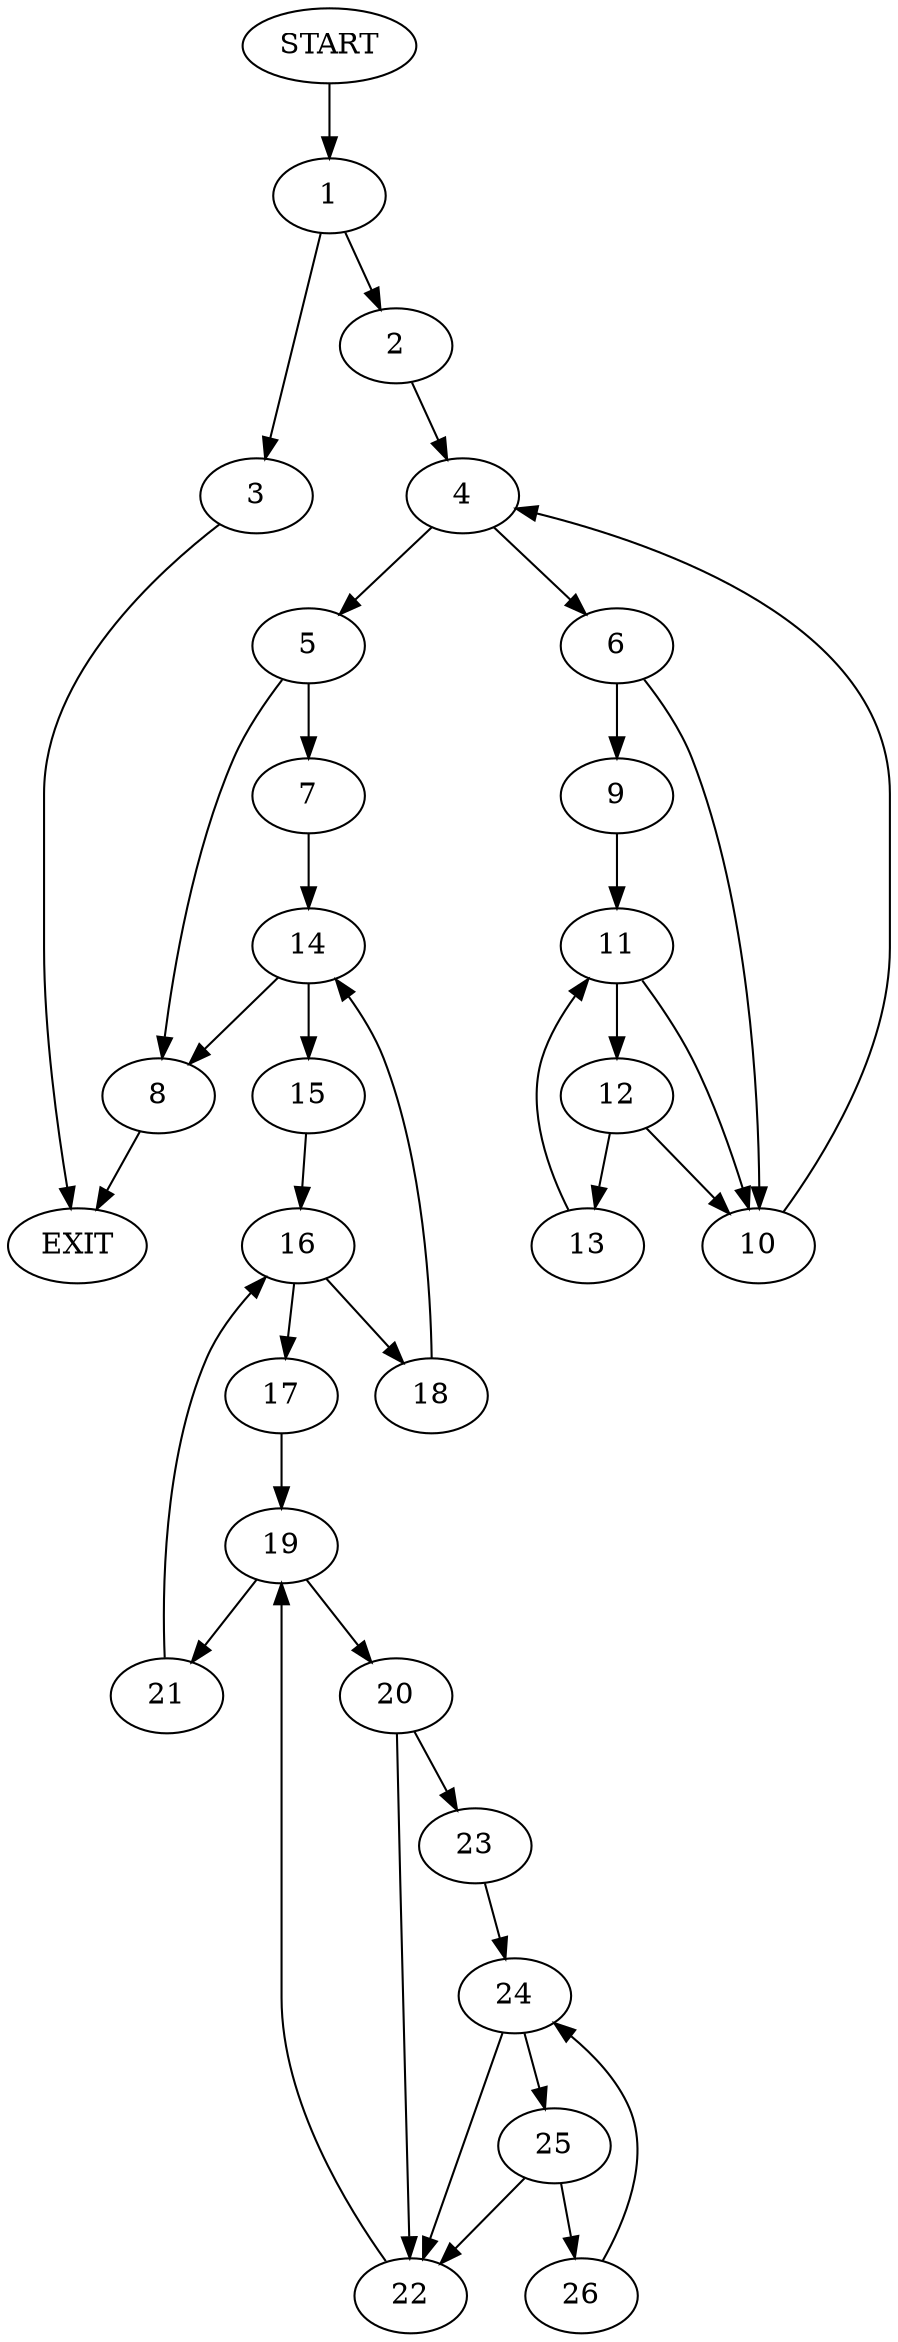 digraph {
0 [label="START"]
27 [label="EXIT"]
0 -> 1
1 -> 2
1 -> 3
3 -> 27
2 -> 4
4 -> 5
4 -> 6
5 -> 7
5 -> 8
6 -> 9
6 -> 10
10 -> 4
9 -> 11
11 -> 12
11 -> 10
12 -> 13
12 -> 10
13 -> 11
8 -> 27
7 -> 14
14 -> 8
14 -> 15
15 -> 16
16 -> 17
16 -> 18
18 -> 14
17 -> 19
19 -> 20
19 -> 21
20 -> 22
20 -> 23
21 -> 16
23 -> 24
22 -> 19
24 -> 25
24 -> 22
25 -> 26
25 -> 22
26 -> 24
}
